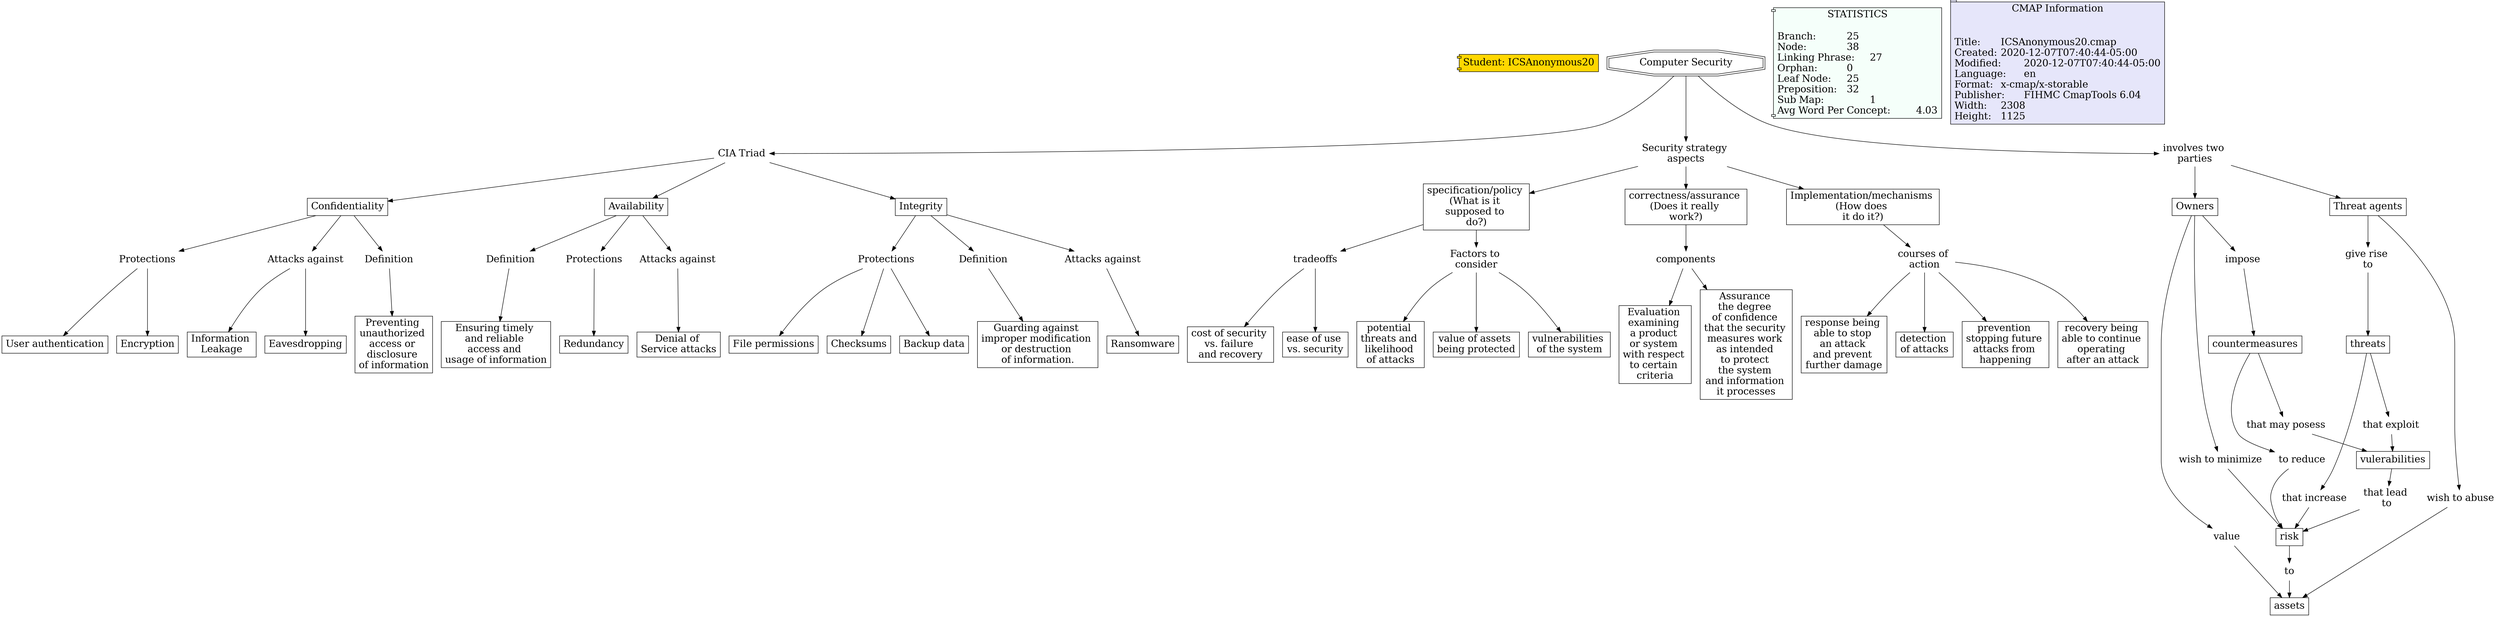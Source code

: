 // The Round Table
digraph {
	Student [label="Student: ICSAnonymous20" fillcolor=gold fontsize=20 shape=component style=filled]
	"1RPZCJ8DS-17D7XF9-253" [label=Protections fontsize=20 shape=none]
	"1RPZCJ8D9-1BX6VRF-250" [label=Encryption fillcolor=white fontsize=20 shape=rect style=filled]
	"1RPZCJ8DS-17D7XF9-253" -> "1RPZCJ8D9-1BX6VRF-250" [constraint=true]
	"1RPZCNC98-J9G8G7-2BP" [label=Protections fontsize=20 shape=none]
	"1RPZCVC2V-QRFLPD-2KX" [label="Backup data
" fillcolor=white fontsize=20 shape=rect style=filled]
	"1RPZCNC98-J9G8G7-2BP" -> "1RPZCVC2V-QRFLPD-2KX" [constraint=true]
	"1RPZDTNSD-287C1G9-447" [label=countermeasures fillcolor=white fontsize=20 shape=rect style=filled]
	"1RPZDXZFV-1G63YD9-48P" [label="to reduce" fontsize=20 shape=none]
	"1RPZDTNSD-287C1G9-447" -> "1RPZDXZFV-1G63YD9-48P" [constraint=true]
	"1RPZ96GQB-G629L2-XX" [label="CIA Triad" fontsize=20 shape=none]
	"1RPZ97944-11VSNFM-10K" [label=Availability fillcolor=white fontsize=20 shape=rect style=filled]
	"1RPZ96GQB-G629L2-XX" -> "1RPZ97944-11VSNFM-10K" [constraint=true]
	"1RPZ97944-11VSNFM-10K" [label=Availability fillcolor=white fontsize=20 shape=rect style=filled]
	"1RPZ98YXZ-1MJJ6QD-15Y" [label=Definition fontsize=20 shape=none]
	"1RPZ97944-11VSNFM-10K" -> "1RPZ98YXZ-1MJJ6QD-15Y" [constraint=true]
	"1RPZDBKF7-1S0RMXJ-386" [label="courses of 
action" fontsize=20 shape=none]
	"1RPZDCNQ7-27TT95G-3B9" [label="response being 
able to stop 
an attack 
and prevent 
further damage
" fillcolor=white fontsize=20 shape=rect style=filled]
	"1RPZDBKF7-1S0RMXJ-386" -> "1RPZDCNQ7-27TT95G-3B9" [constraint=true]
	"1RPZ98YXZ-1MJJ6QD-15Y" [label=Definition fontsize=20 shape=none]
	"1RPZ98YXZ-CJX154-15V" [label="Ensuring timely 
and reliable 
access and 
usage of information
" fillcolor=white fontsize=20 shape=rect style=filled]
	"1RPZ98YXZ-1MJJ6QD-15Y" -> "1RPZ98YXZ-CJX154-15V" [constraint=true]
	"1RPZDSBQ6-DFR2TC-42L" [label="that exploit
" fontsize=20 shape=none]
	"1RPZDSBQ6-1JFPGGF-42H" [label=vulerabilities fillcolor=white fontsize=20 shape=rect style=filled]
	"1RPZDSBQ6-DFR2TC-42L" -> "1RPZDSBQ6-1JFPGGF-42H" [constraint=true]
	"1RPZDBKF7-1S0RMXJ-386" [label="courses of 
action" fontsize=20 shape=none]
	"1RPZDBKF7-16V8Q91-383" [label="detection 
of attacks
" fillcolor=white fontsize=20 shape=rect style=filled]
	"1RPZDBKF7-1S0RMXJ-386" -> "1RPZDBKF7-16V8Q91-383" [constraint=true]
	"1RPZDW403-2CYK102-462" [label="that lead 
to" fontsize=20 shape=none]
	"1RPZDW403-4RTXSS-45Z" [label=risk fillcolor=white fontsize=20 shape=rect style=filled]
	"1RPZDW403-2CYK102-462" -> "1RPZDW403-4RTXSS-45Z" [constraint=true]
	"1RPZCZCN7-13YCK7Q-2MR" [label="Security strategy 
aspects" fontsize=20 shape=none]
	"1RPZD3402-BPMG11-2TR" [label="specification/policy 
(What is it 
supposed to 
do?)" fillcolor=white fontsize=20 shape=rect style=filled]
	"1RPZCZCN7-13YCK7Q-2MR" -> "1RPZD3402-BPMG11-2TR" [constraint=true]
	"1RPZDR8R0-2LDWWJ-40Z" [label=threats fillcolor=white fontsize=20 shape=rect style=filled]
	"1RPZDYZV4-GS9HKK-49W" [label="that increase
" fontsize=20 shape=none]
	"1RPZDR8R0-2LDWWJ-40Z" -> "1RPZDYZV4-GS9HKK-49W" [constraint=true]
	"1RPZDWVTR-1LM6XFM-47P" [label=to fontsize=20 shape=none]
	"1RPZDQ056-FNM5DX-3YL" [label=assets fillcolor=white fontsize=20 shape=rect style=filled]
	"1RPZDWVTR-1LM6XFM-47P" -> "1RPZDQ056-FNM5DX-3YL" [constraint=true]
	"1RPZBJ12N-22Y5GTY-1TS" [label="Attacks against
" fontsize=20 shape=none]
	"1RPZCBPNY-1JBSQ8X-21T" [label=Eavesdropping fillcolor=white fontsize=20 shape=rect style=filled]
	"1RPZBJ12N-22Y5GTY-1TS" -> "1RPZCBPNY-1JBSQ8X-21T" [constraint=true]
	"1RPZ93423-1D7MTFN-MW" [label=Integrity fillcolor=white fontsize=20 shape=rect style=filled]
	"1RPZ98N9L-1895PRB-14S" [label=Definition fontsize=20 shape=none]
	"1RPZ93423-1D7MTFN-MW" -> "1RPZ98N9L-1895PRB-14S" [constraint=true]
	"1RPZDR8R0-2LDWWJ-40Z" [label=threats fillcolor=white fontsize=20 shape=rect style=filled]
	"1RPZDSBQ6-DFR2TC-42L" [label="that exploit
" fontsize=20 shape=none]
	"1RPZDR8R0-2LDWWJ-40Z" -> "1RPZDSBQ6-DFR2TC-42L" [constraint=true]
	"1RPZDR8R0-1VQ005H-412" [label="give rise 
to" fontsize=20 shape=none]
	"1RPZDR8R0-2LDWWJ-40Z" [label=threats fillcolor=white fontsize=20 shape=rect style=filled]
	"1RPZDR8R0-1VQ005H-412" -> "1RPZDR8R0-2LDWWJ-40Z" [constraint=true]
	"1RPZF1YSY-HCLZHY-4GR" [label="wish to minimize
" fontsize=20 shape=none]
	"1RPZDW403-4RTXSS-45Z" [label=risk fillcolor=white fontsize=20 shape=rect style=filled]
	"1RPZF1YSY-HCLZHY-4GR" -> "1RPZDW403-4RTXSS-45Z" [constraint=true]
	"1RPZ97944-11VSNFM-10K" [label=Availability fillcolor=white fontsize=20 shape=rect style=filled]
	"1RPZCSWX4-20CBJ7G-2HM" [label=Protections fontsize=20 shape=none]
	"1RPZ97944-11VSNFM-10K" -> "1RPZCSWX4-20CBJ7G-2HM" [constraint=true]
	"1RPZDMKTJ-13J31W2-3VL" [label=Owners fillcolor=white fontsize=20 shape=rect style=filled]
	"1RPZF1YSY-HCLZHY-4GR" [label="wish to minimize
" fontsize=20 shape=none]
	"1RPZDMKTJ-13J31W2-3VL" -> "1RPZF1YSY-HCLZHY-4GR" [constraint=true]
	"1RPZ96GQB-1S5L5KY-XT" [label=Confidentiality fillcolor=white fontsize=20 shape=rect style=filled]
	"1RPZ98BD4-1DVS9XB-13M" [label=Definition fontsize=20 shape=none]
	"1RPZ96GQB-1S5L5KY-XT" -> "1RPZ98BD4-1DVS9XB-13M" [constraint=true]
	"1RPZ93423-1D7MTFN-MW" [label=Integrity fillcolor=white fontsize=20 shape=rect style=filled]
	"1RPZCCM7K-2844BJ8-22W" [label="Attacks against
" fontsize=20 shape=none]
	"1RPZ93423-1D7MTFN-MW" -> "1RPZCCM7K-2844BJ8-22W" [constraint=true]
	"1RPZDP3XG-CXSWGW-3XL" [label="Threat agents
" fillcolor=white fontsize=20 shape=rect style=filled]
	"1RPZDR8R0-1VQ005H-412" [label="give rise 
to" fontsize=20 shape=none]
	"1RPZDP3XG-CXSWGW-3XL" -> "1RPZDR8R0-1VQ005H-412" [constraint=true]
	"1RPZCZCN7-13YCK7Q-2MR" [label="Security strategy 
aspects" fontsize=20 shape=none]
	"1RPZD0VQ5-1CFZTHF-2QJ" [label="correctness/assurance 
(Does it really 
work?)" fillcolor=white fontsize=20 shape=rect style=filled]
	"1RPZCZCN7-13YCK7Q-2MR" -> "1RPZD0VQ5-1CFZTHF-2QJ" [constraint=true]
	"1RPZDHWC4-206QZ2F-3L6" [label=components fontsize=20 shape=none]
	"1RPZDKWPL-2589Q4M-3RL" [label="Evaluation 
examining 
a product 
or system 
with respect 
to certain 
criteria" fillcolor=white fontsize=20 shape=rect style=filled]
	"1RPZDHWC4-206QZ2F-3L6" -> "1RPZDKWPL-2589Q4M-3RL" [constraint=true]
	"1RPZDTNSD-DPNP93-44B" [label=impose fontsize=20 shape=none]
	"1RPZDTNSD-287C1G9-447" [label=countermeasures fillcolor=white fontsize=20 shape=rect style=filled]
	"1RPZDTNSD-DPNP93-44B" -> "1RPZDTNSD-287C1G9-447" [constraint=true]
	"1RPZD3402-BPMG11-2TR" [label="specification/policy 
(What is it 
supposed to 
do?)" fillcolor=white fontsize=20 shape=rect style=filled]
	"1RPZD7ZXJ-K1GVZ9-33B" [label=tradeoffs fontsize=20 shape=none]
	"1RPZD3402-BPMG11-2TR" -> "1RPZD7ZXJ-K1GVZ9-33B" [constraint=true]
	"1RPZDQLK8-PDG8H2-3ZT" [label="wish to abuse
" fontsize=20 shape=none]
	"1RPZDQ056-FNM5DX-3YL" [label=assets fillcolor=white fontsize=20 shape=rect style=filled]
	"1RPZDQLK8-PDG8H2-3ZT" -> "1RPZDQ056-FNM5DX-3YL" [constraint=true]
	"1RPZDMKTJ-13J31W2-3VL" [label=Owners fillcolor=white fontsize=20 shape=rect style=filled]
	"1RPZDQ056-29YSL2D-3YP" [label=value fontsize=20 shape=none]
	"1RPZDMKTJ-13J31W2-3VL" -> "1RPZDQ056-29YSL2D-3YP" [constraint=true]
	"1RPZDBKF7-1S0RMXJ-386" [label="courses of 
action" fontsize=20 shape=none]
	"1RPZDG5JJ-LQBMC1-3HZ" [label="prevention 
stopping future 
attacks from 
happening" fillcolor=white fontsize=20 shape=rect style=filled]
	"1RPZDBKF7-1S0RMXJ-386" -> "1RPZDG5JJ-LQBMC1-3HZ" [constraint=true]
	"1RPZ96GQB-G629L2-XX" [label="CIA Triad" fontsize=20 shape=none]
	"1RPZ96GQB-1S5L5KY-XT" [label=Confidentiality fillcolor=white fontsize=20 shape=rect style=filled]
	"1RPZ96GQB-G629L2-XX" -> "1RPZ96GQB-1S5L5KY-XT" [constraint=true]
	"1RPZCZCN7-13YCK7Q-2MR" [label="Security strategy 
aspects" fontsize=20 shape=none]
	"1RPZCZCN7-TYD2ZB-2MN" [label="Implementation/mechanisms 
(How does 
it do it?)
" fillcolor=white fontsize=20 shape=rect style=filled]
	"1RPZCZCN7-13YCK7Q-2MR" -> "1RPZCZCN7-TYD2ZB-2MN" [constraint=true]
	"1RPZ96GQB-1S5L5KY-XT" [label=Confidentiality fillcolor=white fontsize=20 shape=rect style=filled]
	"1RPZBJ12N-22Y5GTY-1TS" [label="Attacks against
" fontsize=20 shape=none]
	"1RPZ96GQB-1S5L5KY-XT" -> "1RPZBJ12N-22Y5GTY-1TS" [constraint=true]
	"1RPZD5KQC-8LVHT4-2X6" [label="Factors to 
consider" fontsize=20 shape=none]
	"1RPZD79HQ-27W4S0L-31B" [label="potential 
threats and 
likelihood 
of attacks
" fillcolor=white fontsize=20 shape=rect style=filled]
	"1RPZD5KQC-8LVHT4-2X6" -> "1RPZD79HQ-27W4S0L-31B" [constraint=true]
	"1RPZD7ZXJ-K1GVZ9-33B" [label=tradeoffs fontsize=20 shape=none]
	"1RPZD7ZXJ-C430NG-337" [label="ease of use 
vs. security
" fillcolor=white fontsize=20 shape=rect style=filled]
	"1RPZD7ZXJ-K1GVZ9-33B" -> "1RPZD7ZXJ-C430NG-337" [constraint=true]
	"1RPZD3402-BPMG11-2TR" [label="specification/policy 
(What is it 
supposed to 
do?)" fillcolor=white fontsize=20 shape=rect style=filled]
	"1RPZD5KQC-8LVHT4-2X6" [label="Factors to 
consider" fontsize=20 shape=none]
	"1RPZD3402-BPMG11-2TR" -> "1RPZD5KQC-8LVHT4-2X6" [constraint=true]
	"1RPZCSWX4-20CBJ7G-2HM" [label=Protections fontsize=20 shape=none]
	"1RPZCSWWM-1BFMLB7-2HJ" [label=Redundancy fillcolor=white fontsize=20 shape=rect style=filled]
	"1RPZCSWX4-20CBJ7G-2HM" -> "1RPZCSWWM-1BFMLB7-2HJ" [constraint=true]
	"1RPZ96GQB-1S5L5KY-XT" [label=Confidentiality fillcolor=white fontsize=20 shape=rect style=filled]
	"1RPZCJ8DS-17D7XF9-253" [label=Protections fontsize=20 shape=none]
	"1RPZ96GQB-1S5L5KY-XT" -> "1RPZCJ8DS-17D7XF9-253" [constraint=true]
	"1RPZDQ056-29YSL2D-3YP" [label=value fontsize=20 shape=none]
	"1RPZDQ056-FNM5DX-3YL" [label=assets fillcolor=white fontsize=20 shape=rect style=filled]
	"1RPZDQ056-29YSL2D-3YP" -> "1RPZDQ056-FNM5DX-3YL" [constraint=true]
	"1RPZ8ZLSJ-1S70B7R-8M" [label="Computer Security
" fillcolor=white fontsize=20 shape=doubleoctagon style=filled]
	"1RPZCZCN7-13YCK7Q-2MR" [label="Security strategy 
aspects" fontsize=20 shape=none]
	"1RPZ8ZLSJ-1S70B7R-8M" -> "1RPZCZCN7-13YCK7Q-2MR" [constraint=true]
	"1RPZ98BD4-1DVS9XB-13M" [label=Definition fontsize=20 shape=none]
	"1RPZ98BD4-22DJP2F-13J" [label="Preventing 
unauthorized 
access or 
disclosure 
of information
" fillcolor=white fontsize=20 shape=rect style=filled]
	"1RPZ98BD4-1DVS9XB-13M" -> "1RPZ98BD4-22DJP2F-13J" [constraint=true]
	"1RPZDYZV4-GS9HKK-49W" [label="that increase
" fontsize=20 shape=none]
	"1RPZDW403-4RTXSS-45Z" [label=risk fillcolor=white fontsize=20 shape=rect style=filled]
	"1RPZDYZV4-GS9HKK-49W" -> "1RPZDW403-4RTXSS-45Z" [constraint=true]
	"1RPZF0QT0-ZR6SMR-4CG" [label="that may posess
" fontsize=20 shape=none]
	"1RPZDSBQ6-1JFPGGF-42H" [label=vulerabilities fillcolor=white fontsize=20 shape=rect style=filled]
	"1RPZF0QT0-ZR6SMR-4CG" -> "1RPZDSBQ6-1JFPGGF-42H" [constraint=true]
	"1RPZ96GQB-G629L2-XX" [label="CIA Triad" fontsize=20 shape=none]
	"1RPZ93423-1D7MTFN-MW" [label=Integrity fillcolor=white fontsize=20 shape=rect style=filled]
	"1RPZ96GQB-G629L2-XX" -> "1RPZ93423-1D7MTFN-MW" [constraint=true]
	"1RPZDSBQ6-1JFPGGF-42H" [label=vulerabilities fillcolor=white fontsize=20 shape=rect style=filled]
	"1RPZDW403-2CYK102-462" [label="that lead 
to" fontsize=20 shape=none]
	"1RPZDSBQ6-1JFPGGF-42H" -> "1RPZDW403-2CYK102-462" [constraint=true]
	"1RPZCCM7K-2844BJ8-22W" [label="Attacks against
" fontsize=20 shape=none]
	"1RPZCCM7K-1RF220F-22S" [label=Ransomware fillcolor=white fontsize=20 shape=rect style=filled]
	"1RPZCCM7K-2844BJ8-22W" -> "1RPZCCM7K-1RF220F-22S" [constraint=true]
	"1RPZDW403-4RTXSS-45Z" [label=risk fillcolor=white fontsize=20 shape=rect style=filled]
	"1RPZDWVTR-1LM6XFM-47P" [label=to fontsize=20 shape=none]
	"1RPZDW403-4RTXSS-45Z" -> "1RPZDWVTR-1LM6XFM-47P" [constraint=true]
	"1RPZ8ZLSJ-1S70B7R-8M" [label="Computer Security
" fillcolor=white fontsize=20 shape=doubleoctagon style=filled]
	"1RPZ96GQB-G629L2-XX" [label="CIA Triad" fontsize=20 shape=none]
	"1RPZ8ZLSJ-1S70B7R-8M" -> "1RPZ96GQB-G629L2-XX" [constraint=true]
	"1RPZBL1K4-1B02WYN-1Y8" [label="Attacks against
" fontsize=20 shape=none]
	"1RPZBL1K4-1P0C05M-1Y5" [label="Denial of 
Service attacks
" fillcolor=white fontsize=20 shape=rect style=filled]
	"1RPZBL1K4-1B02WYN-1Y8" -> "1RPZBL1K4-1P0C05M-1Y5" [constraint=true]
	"1RPZ98N9L-1895PRB-14S" [label=Definition fontsize=20 shape=none]
	"1RPZ98N9L-176TT0F-14P" [label="Guarding against 
improper modification 
or destruction 
of information.
" fillcolor=white fontsize=20 shape=rect style=filled]
	"1RPZ98N9L-1895PRB-14S" -> "1RPZ98N9L-176TT0F-14P" [constraint=true]
	"1RPZDTNSD-287C1G9-447" [label=countermeasures fillcolor=white fontsize=20 shape=rect style=filled]
	"1RPZF0QT0-ZR6SMR-4CG" [label="that may posess
" fontsize=20 shape=none]
	"1RPZDTNSD-287C1G9-447" -> "1RPZF0QT0-ZR6SMR-4CG" [constraint=true]
	"1RPZCJ8DS-17D7XF9-253" [label=Protections fontsize=20 shape=none]
	"1RPZCL4LQ-239PGZN-27P" [label="User authentication
" fillcolor=white fontsize=20 shape=rect style=filled]
	"1RPZCJ8DS-17D7XF9-253" -> "1RPZCL4LQ-239PGZN-27P" [constraint=true]
	"1RPZDHWC4-206QZ2F-3L6" [label=components fontsize=20 shape=none]
	"1RPZDHWC4-KGR148-3L3" [label="Assurance 
the degree 
of confidence 
that the security 
measures work 
as intended 
to protect 
the system 
and information 
it processes
" fillcolor=white fontsize=20 shape=rect style=filled]
	"1RPZDHWC4-206QZ2F-3L6" -> "1RPZDHWC4-KGR148-3L3" [constraint=true]
	"1RPZCNC98-J9G8G7-2BP" [label=Protections fontsize=20 shape=none]
	"1RPZCNWB7-24RCKT0-2D3" [label="File permissions
" fillcolor=white fontsize=20 shape=rect style=filled]
	"1RPZCNC98-J9G8G7-2BP" -> "1RPZCNWB7-24RCKT0-2D3" [constraint=true]
	"1RPZD7ZXJ-K1GVZ9-33B" [label=tradeoffs fontsize=20 shape=none]
	"1RPZD8SZQ-27MJL9B-358" [label="cost of security 
vs. failure 
and recovery
" fillcolor=white fontsize=20 shape=rect style=filled]
	"1RPZD7ZXJ-K1GVZ9-33B" -> "1RPZD8SZQ-27MJL9B-358" [constraint=true]
	"1RPZDMKTJ-7R0S8M-3VP" [label="involves two 
parties" fontsize=20 shape=none]
	"1RPZDMKTJ-13J31W2-3VL" [label=Owners fillcolor=white fontsize=20 shape=rect style=filled]
	"1RPZDMKTJ-7R0S8M-3VP" -> "1RPZDMKTJ-13J31W2-3VL" [constraint=true]
	"1RPZD5KQC-8LVHT4-2X6" [label="Factors to 
consider" fontsize=20 shape=none]
	"1RPZD5KQC-11H3574-2X3" [label="value of assets 
being protected
" fillcolor=white fontsize=20 shape=rect style=filled]
	"1RPZD5KQC-8LVHT4-2X6" -> "1RPZD5KQC-11H3574-2X3" [constraint=true]
	"1RPZD5KQC-8LVHT4-2X6" [label="Factors to 
consider" fontsize=20 shape=none]
	"1RPZD6MJH-T8TPQC-2ZR" [label="vulnerabilities 
of the system
" fillcolor=white fontsize=20 shape=rect style=filled]
	"1RPZD5KQC-8LVHT4-2X6" -> "1RPZD6MJH-T8TPQC-2ZR" [constraint=true]
	"1RPZDBKF7-1S0RMXJ-386" [label="courses of 
action" fontsize=20 shape=none]
	"1RPZDF850-1LWYL9S-3FK" [label="recovery being 
able to continue 
operating 
after an attack
" fillcolor=white fontsize=20 shape=rect style=filled]
	"1RPZDBKF7-1S0RMXJ-386" -> "1RPZDF850-1LWYL9S-3FK" [constraint=true]
	"1RPZ8ZLSJ-1S70B7R-8M" [label="Computer Security
" fillcolor=white fontsize=20 shape=doubleoctagon style=filled]
	"1RPZDMKTJ-7R0S8M-3VP" [label="involves two 
parties" fontsize=20 shape=none]
	"1RPZ8ZLSJ-1S70B7R-8M" -> "1RPZDMKTJ-7R0S8M-3VP" [constraint=true]
	"1RPZ93423-1D7MTFN-MW" [label=Integrity fillcolor=white fontsize=20 shape=rect style=filled]
	"1RPZCNC98-J9G8G7-2BP" [label=Protections fontsize=20 shape=none]
	"1RPZ93423-1D7MTFN-MW" -> "1RPZCNC98-J9G8G7-2BP" [constraint=true]
	"1RPZCZCN7-TYD2ZB-2MN" [label="Implementation/mechanisms 
(How does 
it do it?)
" fillcolor=white fontsize=20 shape=rect style=filled]
	"1RPZDBKF7-1S0RMXJ-386" [label="courses of 
action" fontsize=20 shape=none]
	"1RPZCZCN7-TYD2ZB-2MN" -> "1RPZDBKF7-1S0RMXJ-386" [constraint=true]
	"1RPZDP3XG-CXSWGW-3XL" [label="Threat agents
" fillcolor=white fontsize=20 shape=rect style=filled]
	"1RPZDQLK8-PDG8H2-3ZT" [label="wish to abuse
" fontsize=20 shape=none]
	"1RPZDP3XG-CXSWGW-3XL" -> "1RPZDQLK8-PDG8H2-3ZT" [constraint=true]
	"1RPZBJ12N-22Y5GTY-1TS" [label="Attacks against
" fontsize=20 shape=none]
	"1RPZBJ12N-1TSSDH1-1TP" [label="Information 
Leakage" fillcolor=white fontsize=20 shape=rect style=filled]
	"1RPZBJ12N-22Y5GTY-1TS" -> "1RPZBJ12N-1TSSDH1-1TP" [constraint=true]
	"1RPZ97944-11VSNFM-10K" [label=Availability fillcolor=white fontsize=20 shape=rect style=filled]
	"1RPZBL1K4-1B02WYN-1Y8" [label="Attacks against
" fontsize=20 shape=none]
	"1RPZ97944-11VSNFM-10K" -> "1RPZBL1K4-1B02WYN-1Y8" [constraint=true]
	"1RPZDMKTJ-7R0S8M-3VP" [label="involves two 
parties" fontsize=20 shape=none]
	"1RPZDP3XG-CXSWGW-3XL" [label="Threat agents
" fillcolor=white fontsize=20 shape=rect style=filled]
	"1RPZDMKTJ-7R0S8M-3VP" -> "1RPZDP3XG-CXSWGW-3XL" [constraint=true]
	"1RPZDMKTJ-13J31W2-3VL" [label=Owners fillcolor=white fontsize=20 shape=rect style=filled]
	"1RPZDTNSD-DPNP93-44B" [label=impose fontsize=20 shape=none]
	"1RPZDMKTJ-13J31W2-3VL" -> "1RPZDTNSD-DPNP93-44B" [constraint=true]
	"1RPZDXZFV-1G63YD9-48P" [label="to reduce" fontsize=20 shape=none]
	"1RPZDW403-4RTXSS-45Z" [label=risk fillcolor=white fontsize=20 shape=rect style=filled]
	"1RPZDXZFV-1G63YD9-48P" -> "1RPZDW403-4RTXSS-45Z" [constraint=true]
	"1RPZCNC98-J9G8G7-2BP" [label=Protections fontsize=20 shape=none]
	"1RPZCNC98-1GSHWC5-2BL" [label=Checksums fillcolor=white fontsize=20 shape=rect style=filled]
	"1RPZCNC98-J9G8G7-2BP" -> "1RPZCNC98-1GSHWC5-2BL" [constraint=true]
	"1RPZD0VQ5-1CFZTHF-2QJ" [label="correctness/assurance 
(Does it really 
work?)" fillcolor=white fontsize=20 shape=rect style=filled]
	"1RPZDHWC4-206QZ2F-3L6" [label=components fontsize=20 shape=none]
	"1RPZD0VQ5-1CFZTHF-2QJ" -> "1RPZDHWC4-206QZ2F-3L6" [constraint=true]
	statictics [label="STATISTICS
\lBranch:		25\lNode:		38\lLinking Phrase:	27\lOrphan:		0\lLeaf Node:	25\lPreposition:	32\lSub Map:		1\lAvg Word Per Concept:	4.03\l" Gsplines=true fillcolor="#F5FFFA" fontsize=20 shape=component style=filled]
	file_info [label="CMAP Information

\lTitle:	ICSAnonymous20.cmap\lCreated:	2020-12-07T07:40:44-05:00\lModified:	2020-12-07T07:40:44-05:00\lLanguage:	en\lFormat:	x-cmap/x-storable\lPublisher:	FIHMC CmapTools 6.04\lWidth:	2308\lHeight:	1125\l" Gsplines=true fillcolor="#E6E6FA" fontsize=20 shape=tab style=filled]
}
